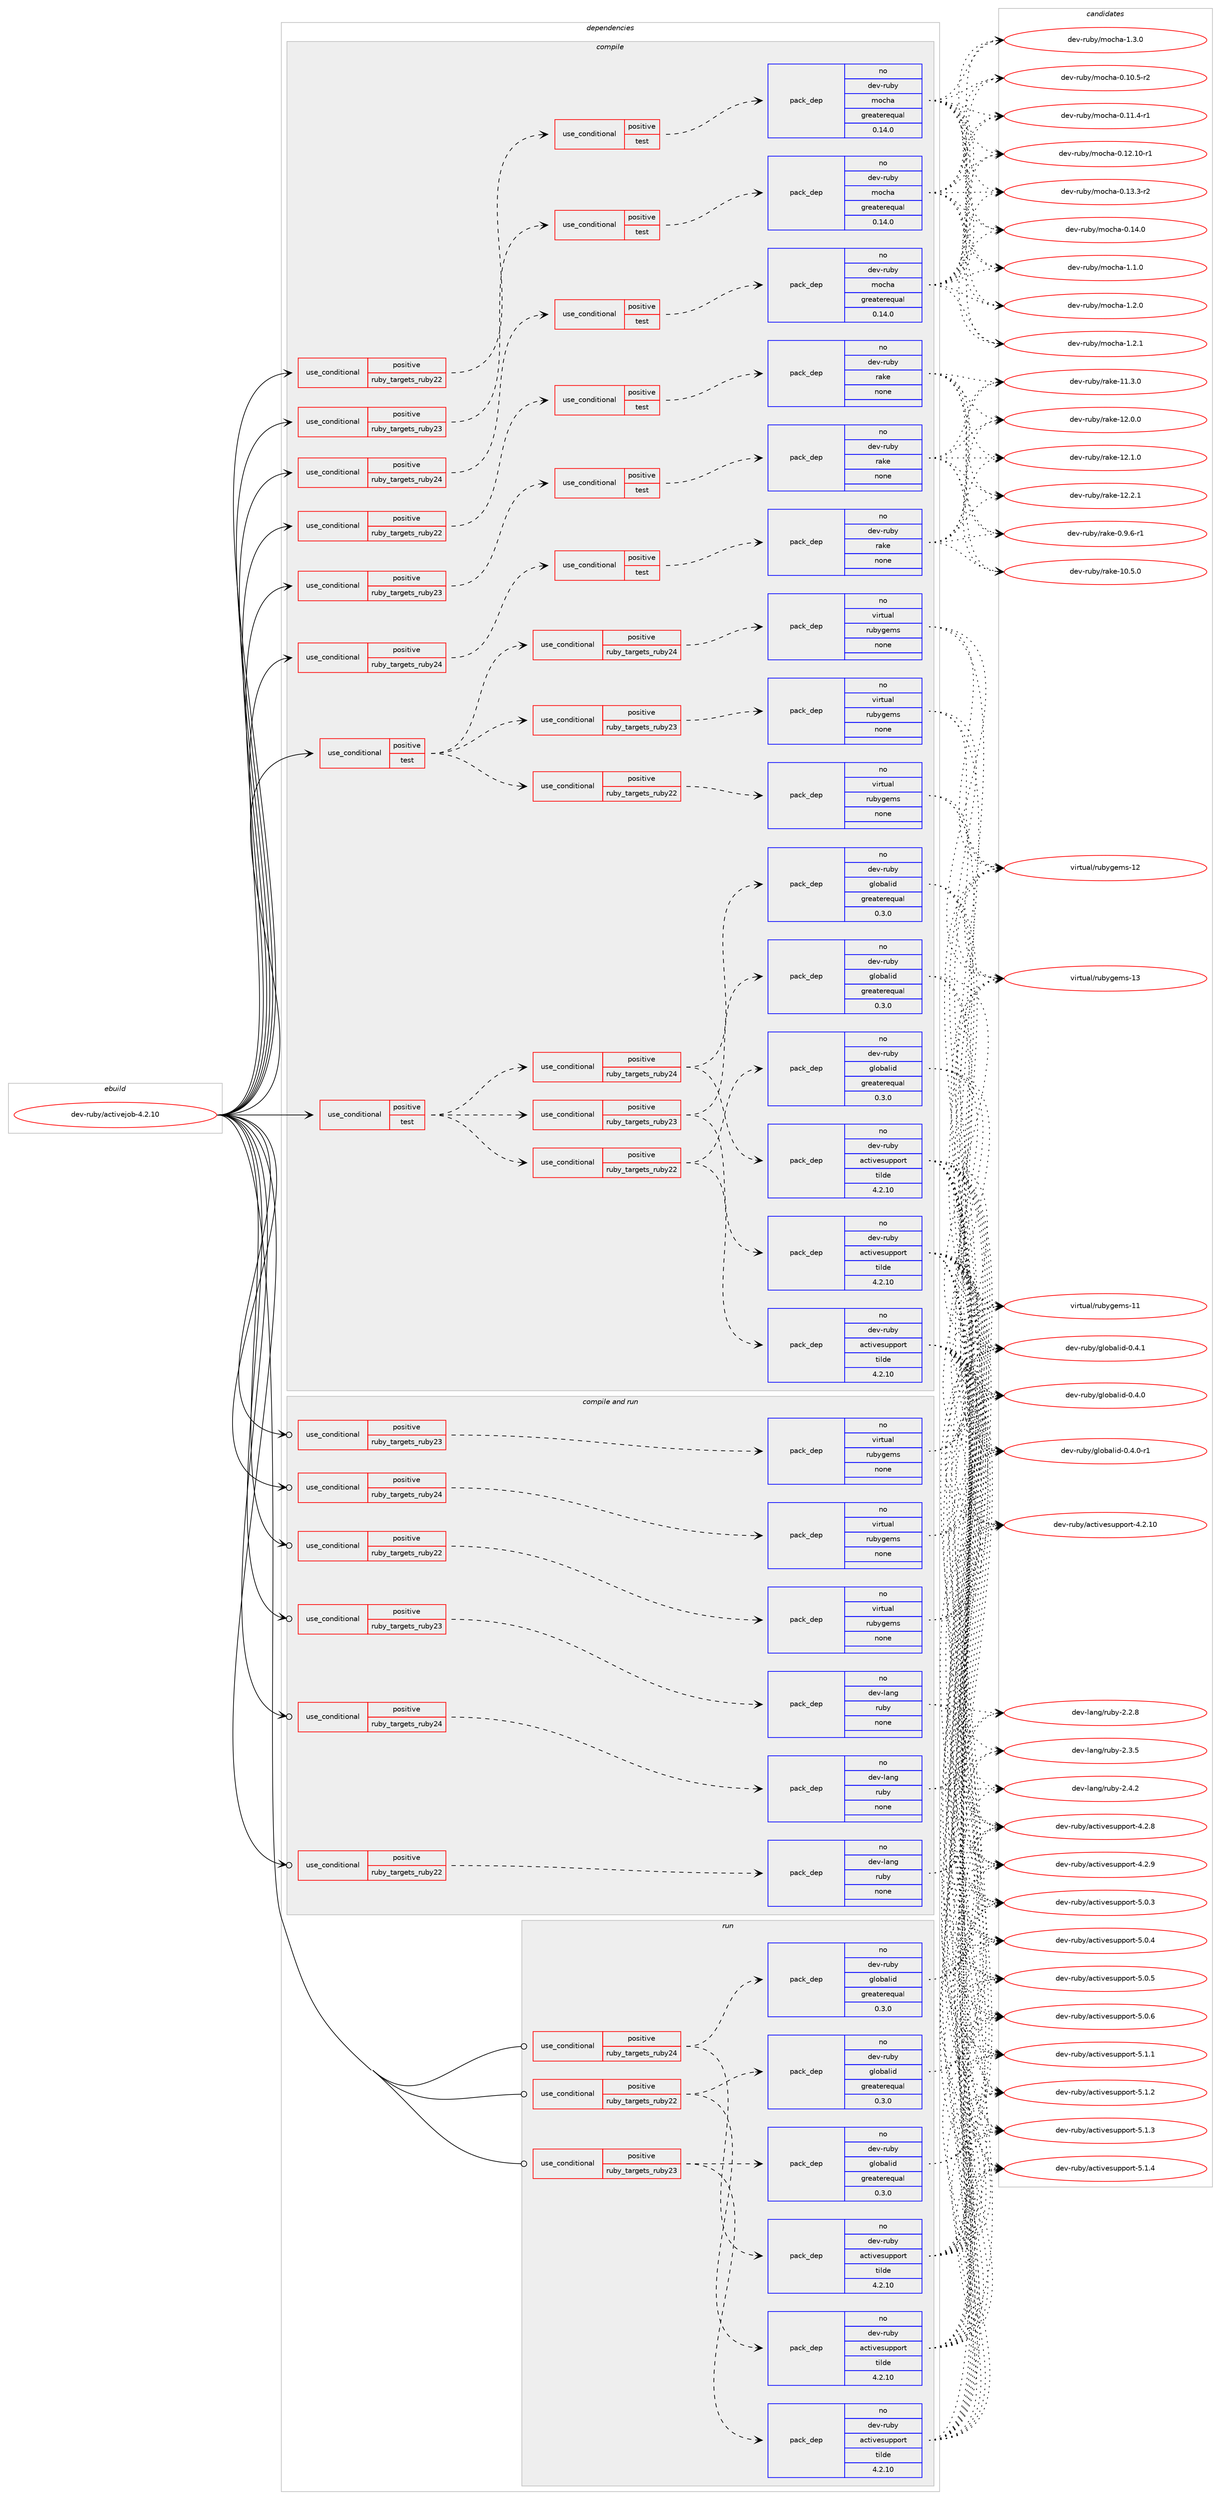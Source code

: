 digraph prolog {

# *************
# Graph options
# *************

newrank=true;
concentrate=true;
compound=true;
graph [rankdir=LR,fontname=Helvetica,fontsize=10,ranksep=1.5];#, ranksep=2.5, nodesep=0.2];
edge  [arrowhead=vee];
node  [fontname=Helvetica,fontsize=10];

# **********
# The ebuild
# **********

subgraph cluster_leftcol {
color=gray;
rank=same;
label=<<i>ebuild</i>>;
id [label="dev-ruby/activejob-4.2.10", color=red, width=4, href="../dev-ruby/activejob-4.2.10.svg"];
}

# ****************
# The dependencies
# ****************

subgraph cluster_midcol {
color=gray;
label=<<i>dependencies</i>>;
subgraph cluster_compile {
fillcolor="#eeeeee";
style=filled;
label=<<i>compile</i>>;
subgraph cond49398 {
dependency223157 [label=<<TABLE BORDER="0" CELLBORDER="1" CELLSPACING="0" CELLPADDING="4"><TR><TD ROWSPAN="3" CELLPADDING="10">use_conditional</TD></TR><TR><TD>positive</TD></TR><TR><TD>ruby_targets_ruby22</TD></TR></TABLE>>, shape=none, color=red];
subgraph cond49399 {
dependency223158 [label=<<TABLE BORDER="0" CELLBORDER="1" CELLSPACING="0" CELLPADDING="4"><TR><TD ROWSPAN="3" CELLPADDING="10">use_conditional</TD></TR><TR><TD>positive</TD></TR><TR><TD>test</TD></TR></TABLE>>, shape=none, color=red];
subgraph pack169769 {
dependency223159 [label=<<TABLE BORDER="0" CELLBORDER="1" CELLSPACING="0" CELLPADDING="4" WIDTH="220"><TR><TD ROWSPAN="6" CELLPADDING="30">pack_dep</TD></TR><TR><TD WIDTH="110">no</TD></TR><TR><TD>dev-ruby</TD></TR><TR><TD>mocha</TD></TR><TR><TD>greaterequal</TD></TR><TR><TD>0.14.0</TD></TR></TABLE>>, shape=none, color=blue];
}
dependency223158:e -> dependency223159:w [weight=20,style="dashed",arrowhead="vee"];
}
dependency223157:e -> dependency223158:w [weight=20,style="dashed",arrowhead="vee"];
}
id:e -> dependency223157:w [weight=20,style="solid",arrowhead="vee"];
subgraph cond49400 {
dependency223160 [label=<<TABLE BORDER="0" CELLBORDER="1" CELLSPACING="0" CELLPADDING="4"><TR><TD ROWSPAN="3" CELLPADDING="10">use_conditional</TD></TR><TR><TD>positive</TD></TR><TR><TD>ruby_targets_ruby22</TD></TR></TABLE>>, shape=none, color=red];
subgraph cond49401 {
dependency223161 [label=<<TABLE BORDER="0" CELLBORDER="1" CELLSPACING="0" CELLPADDING="4"><TR><TD ROWSPAN="3" CELLPADDING="10">use_conditional</TD></TR><TR><TD>positive</TD></TR><TR><TD>test</TD></TR></TABLE>>, shape=none, color=red];
subgraph pack169770 {
dependency223162 [label=<<TABLE BORDER="0" CELLBORDER="1" CELLSPACING="0" CELLPADDING="4" WIDTH="220"><TR><TD ROWSPAN="6" CELLPADDING="30">pack_dep</TD></TR><TR><TD WIDTH="110">no</TD></TR><TR><TD>dev-ruby</TD></TR><TR><TD>rake</TD></TR><TR><TD>none</TD></TR><TR><TD></TD></TR></TABLE>>, shape=none, color=blue];
}
dependency223161:e -> dependency223162:w [weight=20,style="dashed",arrowhead="vee"];
}
dependency223160:e -> dependency223161:w [weight=20,style="dashed",arrowhead="vee"];
}
id:e -> dependency223160:w [weight=20,style="solid",arrowhead="vee"];
subgraph cond49402 {
dependency223163 [label=<<TABLE BORDER="0" CELLBORDER="1" CELLSPACING="0" CELLPADDING="4"><TR><TD ROWSPAN="3" CELLPADDING="10">use_conditional</TD></TR><TR><TD>positive</TD></TR><TR><TD>ruby_targets_ruby23</TD></TR></TABLE>>, shape=none, color=red];
subgraph cond49403 {
dependency223164 [label=<<TABLE BORDER="0" CELLBORDER="1" CELLSPACING="0" CELLPADDING="4"><TR><TD ROWSPAN="3" CELLPADDING="10">use_conditional</TD></TR><TR><TD>positive</TD></TR><TR><TD>test</TD></TR></TABLE>>, shape=none, color=red];
subgraph pack169771 {
dependency223165 [label=<<TABLE BORDER="0" CELLBORDER="1" CELLSPACING="0" CELLPADDING="4" WIDTH="220"><TR><TD ROWSPAN="6" CELLPADDING="30">pack_dep</TD></TR><TR><TD WIDTH="110">no</TD></TR><TR><TD>dev-ruby</TD></TR><TR><TD>mocha</TD></TR><TR><TD>greaterequal</TD></TR><TR><TD>0.14.0</TD></TR></TABLE>>, shape=none, color=blue];
}
dependency223164:e -> dependency223165:w [weight=20,style="dashed",arrowhead="vee"];
}
dependency223163:e -> dependency223164:w [weight=20,style="dashed",arrowhead="vee"];
}
id:e -> dependency223163:w [weight=20,style="solid",arrowhead="vee"];
subgraph cond49404 {
dependency223166 [label=<<TABLE BORDER="0" CELLBORDER="1" CELLSPACING="0" CELLPADDING="4"><TR><TD ROWSPAN="3" CELLPADDING="10">use_conditional</TD></TR><TR><TD>positive</TD></TR><TR><TD>ruby_targets_ruby23</TD></TR></TABLE>>, shape=none, color=red];
subgraph cond49405 {
dependency223167 [label=<<TABLE BORDER="0" CELLBORDER="1" CELLSPACING="0" CELLPADDING="4"><TR><TD ROWSPAN="3" CELLPADDING="10">use_conditional</TD></TR><TR><TD>positive</TD></TR><TR><TD>test</TD></TR></TABLE>>, shape=none, color=red];
subgraph pack169772 {
dependency223168 [label=<<TABLE BORDER="0" CELLBORDER="1" CELLSPACING="0" CELLPADDING="4" WIDTH="220"><TR><TD ROWSPAN="6" CELLPADDING="30">pack_dep</TD></TR><TR><TD WIDTH="110">no</TD></TR><TR><TD>dev-ruby</TD></TR><TR><TD>rake</TD></TR><TR><TD>none</TD></TR><TR><TD></TD></TR></TABLE>>, shape=none, color=blue];
}
dependency223167:e -> dependency223168:w [weight=20,style="dashed",arrowhead="vee"];
}
dependency223166:e -> dependency223167:w [weight=20,style="dashed",arrowhead="vee"];
}
id:e -> dependency223166:w [weight=20,style="solid",arrowhead="vee"];
subgraph cond49406 {
dependency223169 [label=<<TABLE BORDER="0" CELLBORDER="1" CELLSPACING="0" CELLPADDING="4"><TR><TD ROWSPAN="3" CELLPADDING="10">use_conditional</TD></TR><TR><TD>positive</TD></TR><TR><TD>ruby_targets_ruby24</TD></TR></TABLE>>, shape=none, color=red];
subgraph cond49407 {
dependency223170 [label=<<TABLE BORDER="0" CELLBORDER="1" CELLSPACING="0" CELLPADDING="4"><TR><TD ROWSPAN="3" CELLPADDING="10">use_conditional</TD></TR><TR><TD>positive</TD></TR><TR><TD>test</TD></TR></TABLE>>, shape=none, color=red];
subgraph pack169773 {
dependency223171 [label=<<TABLE BORDER="0" CELLBORDER="1" CELLSPACING="0" CELLPADDING="4" WIDTH="220"><TR><TD ROWSPAN="6" CELLPADDING="30">pack_dep</TD></TR><TR><TD WIDTH="110">no</TD></TR><TR><TD>dev-ruby</TD></TR><TR><TD>mocha</TD></TR><TR><TD>greaterequal</TD></TR><TR><TD>0.14.0</TD></TR></TABLE>>, shape=none, color=blue];
}
dependency223170:e -> dependency223171:w [weight=20,style="dashed",arrowhead="vee"];
}
dependency223169:e -> dependency223170:w [weight=20,style="dashed",arrowhead="vee"];
}
id:e -> dependency223169:w [weight=20,style="solid",arrowhead="vee"];
subgraph cond49408 {
dependency223172 [label=<<TABLE BORDER="0" CELLBORDER="1" CELLSPACING="0" CELLPADDING="4"><TR><TD ROWSPAN="3" CELLPADDING="10">use_conditional</TD></TR><TR><TD>positive</TD></TR><TR><TD>ruby_targets_ruby24</TD></TR></TABLE>>, shape=none, color=red];
subgraph cond49409 {
dependency223173 [label=<<TABLE BORDER="0" CELLBORDER="1" CELLSPACING="0" CELLPADDING="4"><TR><TD ROWSPAN="3" CELLPADDING="10">use_conditional</TD></TR><TR><TD>positive</TD></TR><TR><TD>test</TD></TR></TABLE>>, shape=none, color=red];
subgraph pack169774 {
dependency223174 [label=<<TABLE BORDER="0" CELLBORDER="1" CELLSPACING="0" CELLPADDING="4" WIDTH="220"><TR><TD ROWSPAN="6" CELLPADDING="30">pack_dep</TD></TR><TR><TD WIDTH="110">no</TD></TR><TR><TD>dev-ruby</TD></TR><TR><TD>rake</TD></TR><TR><TD>none</TD></TR><TR><TD></TD></TR></TABLE>>, shape=none, color=blue];
}
dependency223173:e -> dependency223174:w [weight=20,style="dashed",arrowhead="vee"];
}
dependency223172:e -> dependency223173:w [weight=20,style="dashed",arrowhead="vee"];
}
id:e -> dependency223172:w [weight=20,style="solid",arrowhead="vee"];
subgraph cond49410 {
dependency223175 [label=<<TABLE BORDER="0" CELLBORDER="1" CELLSPACING="0" CELLPADDING="4"><TR><TD ROWSPAN="3" CELLPADDING="10">use_conditional</TD></TR><TR><TD>positive</TD></TR><TR><TD>test</TD></TR></TABLE>>, shape=none, color=red];
subgraph cond49411 {
dependency223176 [label=<<TABLE BORDER="0" CELLBORDER="1" CELLSPACING="0" CELLPADDING="4"><TR><TD ROWSPAN="3" CELLPADDING="10">use_conditional</TD></TR><TR><TD>positive</TD></TR><TR><TD>ruby_targets_ruby22</TD></TR></TABLE>>, shape=none, color=red];
subgraph pack169775 {
dependency223177 [label=<<TABLE BORDER="0" CELLBORDER="1" CELLSPACING="0" CELLPADDING="4" WIDTH="220"><TR><TD ROWSPAN="6" CELLPADDING="30">pack_dep</TD></TR><TR><TD WIDTH="110">no</TD></TR><TR><TD>dev-ruby</TD></TR><TR><TD>activesupport</TD></TR><TR><TD>tilde</TD></TR><TR><TD>4.2.10</TD></TR></TABLE>>, shape=none, color=blue];
}
dependency223176:e -> dependency223177:w [weight=20,style="dashed",arrowhead="vee"];
subgraph pack169776 {
dependency223178 [label=<<TABLE BORDER="0" CELLBORDER="1" CELLSPACING="0" CELLPADDING="4" WIDTH="220"><TR><TD ROWSPAN="6" CELLPADDING="30">pack_dep</TD></TR><TR><TD WIDTH="110">no</TD></TR><TR><TD>dev-ruby</TD></TR><TR><TD>globalid</TD></TR><TR><TD>greaterequal</TD></TR><TR><TD>0.3.0</TD></TR></TABLE>>, shape=none, color=blue];
}
dependency223176:e -> dependency223178:w [weight=20,style="dashed",arrowhead="vee"];
}
dependency223175:e -> dependency223176:w [weight=20,style="dashed",arrowhead="vee"];
subgraph cond49412 {
dependency223179 [label=<<TABLE BORDER="0" CELLBORDER="1" CELLSPACING="0" CELLPADDING="4"><TR><TD ROWSPAN="3" CELLPADDING="10">use_conditional</TD></TR><TR><TD>positive</TD></TR><TR><TD>ruby_targets_ruby23</TD></TR></TABLE>>, shape=none, color=red];
subgraph pack169777 {
dependency223180 [label=<<TABLE BORDER="0" CELLBORDER="1" CELLSPACING="0" CELLPADDING="4" WIDTH="220"><TR><TD ROWSPAN="6" CELLPADDING="30">pack_dep</TD></TR><TR><TD WIDTH="110">no</TD></TR><TR><TD>dev-ruby</TD></TR><TR><TD>activesupport</TD></TR><TR><TD>tilde</TD></TR><TR><TD>4.2.10</TD></TR></TABLE>>, shape=none, color=blue];
}
dependency223179:e -> dependency223180:w [weight=20,style="dashed",arrowhead="vee"];
subgraph pack169778 {
dependency223181 [label=<<TABLE BORDER="0" CELLBORDER="1" CELLSPACING="0" CELLPADDING="4" WIDTH="220"><TR><TD ROWSPAN="6" CELLPADDING="30">pack_dep</TD></TR><TR><TD WIDTH="110">no</TD></TR><TR><TD>dev-ruby</TD></TR><TR><TD>globalid</TD></TR><TR><TD>greaterequal</TD></TR><TR><TD>0.3.0</TD></TR></TABLE>>, shape=none, color=blue];
}
dependency223179:e -> dependency223181:w [weight=20,style="dashed",arrowhead="vee"];
}
dependency223175:e -> dependency223179:w [weight=20,style="dashed",arrowhead="vee"];
subgraph cond49413 {
dependency223182 [label=<<TABLE BORDER="0" CELLBORDER="1" CELLSPACING="0" CELLPADDING="4"><TR><TD ROWSPAN="3" CELLPADDING="10">use_conditional</TD></TR><TR><TD>positive</TD></TR><TR><TD>ruby_targets_ruby24</TD></TR></TABLE>>, shape=none, color=red];
subgraph pack169779 {
dependency223183 [label=<<TABLE BORDER="0" CELLBORDER="1" CELLSPACING="0" CELLPADDING="4" WIDTH="220"><TR><TD ROWSPAN="6" CELLPADDING="30">pack_dep</TD></TR><TR><TD WIDTH="110">no</TD></TR><TR><TD>dev-ruby</TD></TR><TR><TD>activesupport</TD></TR><TR><TD>tilde</TD></TR><TR><TD>4.2.10</TD></TR></TABLE>>, shape=none, color=blue];
}
dependency223182:e -> dependency223183:w [weight=20,style="dashed",arrowhead="vee"];
subgraph pack169780 {
dependency223184 [label=<<TABLE BORDER="0" CELLBORDER="1" CELLSPACING="0" CELLPADDING="4" WIDTH="220"><TR><TD ROWSPAN="6" CELLPADDING="30">pack_dep</TD></TR><TR><TD WIDTH="110">no</TD></TR><TR><TD>dev-ruby</TD></TR><TR><TD>globalid</TD></TR><TR><TD>greaterequal</TD></TR><TR><TD>0.3.0</TD></TR></TABLE>>, shape=none, color=blue];
}
dependency223182:e -> dependency223184:w [weight=20,style="dashed",arrowhead="vee"];
}
dependency223175:e -> dependency223182:w [weight=20,style="dashed",arrowhead="vee"];
}
id:e -> dependency223175:w [weight=20,style="solid",arrowhead="vee"];
subgraph cond49414 {
dependency223185 [label=<<TABLE BORDER="0" CELLBORDER="1" CELLSPACING="0" CELLPADDING="4"><TR><TD ROWSPAN="3" CELLPADDING="10">use_conditional</TD></TR><TR><TD>positive</TD></TR><TR><TD>test</TD></TR></TABLE>>, shape=none, color=red];
subgraph cond49415 {
dependency223186 [label=<<TABLE BORDER="0" CELLBORDER="1" CELLSPACING="0" CELLPADDING="4"><TR><TD ROWSPAN="3" CELLPADDING="10">use_conditional</TD></TR><TR><TD>positive</TD></TR><TR><TD>ruby_targets_ruby22</TD></TR></TABLE>>, shape=none, color=red];
subgraph pack169781 {
dependency223187 [label=<<TABLE BORDER="0" CELLBORDER="1" CELLSPACING="0" CELLPADDING="4" WIDTH="220"><TR><TD ROWSPAN="6" CELLPADDING="30">pack_dep</TD></TR><TR><TD WIDTH="110">no</TD></TR><TR><TD>virtual</TD></TR><TR><TD>rubygems</TD></TR><TR><TD>none</TD></TR><TR><TD></TD></TR></TABLE>>, shape=none, color=blue];
}
dependency223186:e -> dependency223187:w [weight=20,style="dashed",arrowhead="vee"];
}
dependency223185:e -> dependency223186:w [weight=20,style="dashed",arrowhead="vee"];
subgraph cond49416 {
dependency223188 [label=<<TABLE BORDER="0" CELLBORDER="1" CELLSPACING="0" CELLPADDING="4"><TR><TD ROWSPAN="3" CELLPADDING="10">use_conditional</TD></TR><TR><TD>positive</TD></TR><TR><TD>ruby_targets_ruby23</TD></TR></TABLE>>, shape=none, color=red];
subgraph pack169782 {
dependency223189 [label=<<TABLE BORDER="0" CELLBORDER="1" CELLSPACING="0" CELLPADDING="4" WIDTH="220"><TR><TD ROWSPAN="6" CELLPADDING="30">pack_dep</TD></TR><TR><TD WIDTH="110">no</TD></TR><TR><TD>virtual</TD></TR><TR><TD>rubygems</TD></TR><TR><TD>none</TD></TR><TR><TD></TD></TR></TABLE>>, shape=none, color=blue];
}
dependency223188:e -> dependency223189:w [weight=20,style="dashed",arrowhead="vee"];
}
dependency223185:e -> dependency223188:w [weight=20,style="dashed",arrowhead="vee"];
subgraph cond49417 {
dependency223190 [label=<<TABLE BORDER="0" CELLBORDER="1" CELLSPACING="0" CELLPADDING="4"><TR><TD ROWSPAN="3" CELLPADDING="10">use_conditional</TD></TR><TR><TD>positive</TD></TR><TR><TD>ruby_targets_ruby24</TD></TR></TABLE>>, shape=none, color=red];
subgraph pack169783 {
dependency223191 [label=<<TABLE BORDER="0" CELLBORDER="1" CELLSPACING="0" CELLPADDING="4" WIDTH="220"><TR><TD ROWSPAN="6" CELLPADDING="30">pack_dep</TD></TR><TR><TD WIDTH="110">no</TD></TR><TR><TD>virtual</TD></TR><TR><TD>rubygems</TD></TR><TR><TD>none</TD></TR><TR><TD></TD></TR></TABLE>>, shape=none, color=blue];
}
dependency223190:e -> dependency223191:w [weight=20,style="dashed",arrowhead="vee"];
}
dependency223185:e -> dependency223190:w [weight=20,style="dashed",arrowhead="vee"];
}
id:e -> dependency223185:w [weight=20,style="solid",arrowhead="vee"];
}
subgraph cluster_compileandrun {
fillcolor="#eeeeee";
style=filled;
label=<<i>compile and run</i>>;
subgraph cond49418 {
dependency223192 [label=<<TABLE BORDER="0" CELLBORDER="1" CELLSPACING="0" CELLPADDING="4"><TR><TD ROWSPAN="3" CELLPADDING="10">use_conditional</TD></TR><TR><TD>positive</TD></TR><TR><TD>ruby_targets_ruby22</TD></TR></TABLE>>, shape=none, color=red];
subgraph pack169784 {
dependency223193 [label=<<TABLE BORDER="0" CELLBORDER="1" CELLSPACING="0" CELLPADDING="4" WIDTH="220"><TR><TD ROWSPAN="6" CELLPADDING="30">pack_dep</TD></TR><TR><TD WIDTH="110">no</TD></TR><TR><TD>dev-lang</TD></TR><TR><TD>ruby</TD></TR><TR><TD>none</TD></TR><TR><TD></TD></TR></TABLE>>, shape=none, color=blue];
}
dependency223192:e -> dependency223193:w [weight=20,style="dashed",arrowhead="vee"];
}
id:e -> dependency223192:w [weight=20,style="solid",arrowhead="odotvee"];
subgraph cond49419 {
dependency223194 [label=<<TABLE BORDER="0" CELLBORDER="1" CELLSPACING="0" CELLPADDING="4"><TR><TD ROWSPAN="3" CELLPADDING="10">use_conditional</TD></TR><TR><TD>positive</TD></TR><TR><TD>ruby_targets_ruby22</TD></TR></TABLE>>, shape=none, color=red];
subgraph pack169785 {
dependency223195 [label=<<TABLE BORDER="0" CELLBORDER="1" CELLSPACING="0" CELLPADDING="4" WIDTH="220"><TR><TD ROWSPAN="6" CELLPADDING="30">pack_dep</TD></TR><TR><TD WIDTH="110">no</TD></TR><TR><TD>virtual</TD></TR><TR><TD>rubygems</TD></TR><TR><TD>none</TD></TR><TR><TD></TD></TR></TABLE>>, shape=none, color=blue];
}
dependency223194:e -> dependency223195:w [weight=20,style="dashed",arrowhead="vee"];
}
id:e -> dependency223194:w [weight=20,style="solid",arrowhead="odotvee"];
subgraph cond49420 {
dependency223196 [label=<<TABLE BORDER="0" CELLBORDER="1" CELLSPACING="0" CELLPADDING="4"><TR><TD ROWSPAN="3" CELLPADDING="10">use_conditional</TD></TR><TR><TD>positive</TD></TR><TR><TD>ruby_targets_ruby23</TD></TR></TABLE>>, shape=none, color=red];
subgraph pack169786 {
dependency223197 [label=<<TABLE BORDER="0" CELLBORDER="1" CELLSPACING="0" CELLPADDING="4" WIDTH="220"><TR><TD ROWSPAN="6" CELLPADDING="30">pack_dep</TD></TR><TR><TD WIDTH="110">no</TD></TR><TR><TD>dev-lang</TD></TR><TR><TD>ruby</TD></TR><TR><TD>none</TD></TR><TR><TD></TD></TR></TABLE>>, shape=none, color=blue];
}
dependency223196:e -> dependency223197:w [weight=20,style="dashed",arrowhead="vee"];
}
id:e -> dependency223196:w [weight=20,style="solid",arrowhead="odotvee"];
subgraph cond49421 {
dependency223198 [label=<<TABLE BORDER="0" CELLBORDER="1" CELLSPACING="0" CELLPADDING="4"><TR><TD ROWSPAN="3" CELLPADDING="10">use_conditional</TD></TR><TR><TD>positive</TD></TR><TR><TD>ruby_targets_ruby23</TD></TR></TABLE>>, shape=none, color=red];
subgraph pack169787 {
dependency223199 [label=<<TABLE BORDER="0" CELLBORDER="1" CELLSPACING="0" CELLPADDING="4" WIDTH="220"><TR><TD ROWSPAN="6" CELLPADDING="30">pack_dep</TD></TR><TR><TD WIDTH="110">no</TD></TR><TR><TD>virtual</TD></TR><TR><TD>rubygems</TD></TR><TR><TD>none</TD></TR><TR><TD></TD></TR></TABLE>>, shape=none, color=blue];
}
dependency223198:e -> dependency223199:w [weight=20,style="dashed",arrowhead="vee"];
}
id:e -> dependency223198:w [weight=20,style="solid",arrowhead="odotvee"];
subgraph cond49422 {
dependency223200 [label=<<TABLE BORDER="0" CELLBORDER="1" CELLSPACING="0" CELLPADDING="4"><TR><TD ROWSPAN="3" CELLPADDING="10">use_conditional</TD></TR><TR><TD>positive</TD></TR><TR><TD>ruby_targets_ruby24</TD></TR></TABLE>>, shape=none, color=red];
subgraph pack169788 {
dependency223201 [label=<<TABLE BORDER="0" CELLBORDER="1" CELLSPACING="0" CELLPADDING="4" WIDTH="220"><TR><TD ROWSPAN="6" CELLPADDING="30">pack_dep</TD></TR><TR><TD WIDTH="110">no</TD></TR><TR><TD>dev-lang</TD></TR><TR><TD>ruby</TD></TR><TR><TD>none</TD></TR><TR><TD></TD></TR></TABLE>>, shape=none, color=blue];
}
dependency223200:e -> dependency223201:w [weight=20,style="dashed",arrowhead="vee"];
}
id:e -> dependency223200:w [weight=20,style="solid",arrowhead="odotvee"];
subgraph cond49423 {
dependency223202 [label=<<TABLE BORDER="0" CELLBORDER="1" CELLSPACING="0" CELLPADDING="4"><TR><TD ROWSPAN="3" CELLPADDING="10">use_conditional</TD></TR><TR><TD>positive</TD></TR><TR><TD>ruby_targets_ruby24</TD></TR></TABLE>>, shape=none, color=red];
subgraph pack169789 {
dependency223203 [label=<<TABLE BORDER="0" CELLBORDER="1" CELLSPACING="0" CELLPADDING="4" WIDTH="220"><TR><TD ROWSPAN="6" CELLPADDING="30">pack_dep</TD></TR><TR><TD WIDTH="110">no</TD></TR><TR><TD>virtual</TD></TR><TR><TD>rubygems</TD></TR><TR><TD>none</TD></TR><TR><TD></TD></TR></TABLE>>, shape=none, color=blue];
}
dependency223202:e -> dependency223203:w [weight=20,style="dashed",arrowhead="vee"];
}
id:e -> dependency223202:w [weight=20,style="solid",arrowhead="odotvee"];
}
subgraph cluster_run {
fillcolor="#eeeeee";
style=filled;
label=<<i>run</i>>;
subgraph cond49424 {
dependency223204 [label=<<TABLE BORDER="0" CELLBORDER="1" CELLSPACING="0" CELLPADDING="4"><TR><TD ROWSPAN="3" CELLPADDING="10">use_conditional</TD></TR><TR><TD>positive</TD></TR><TR><TD>ruby_targets_ruby22</TD></TR></TABLE>>, shape=none, color=red];
subgraph pack169790 {
dependency223205 [label=<<TABLE BORDER="0" CELLBORDER="1" CELLSPACING="0" CELLPADDING="4" WIDTH="220"><TR><TD ROWSPAN="6" CELLPADDING="30">pack_dep</TD></TR><TR><TD WIDTH="110">no</TD></TR><TR><TD>dev-ruby</TD></TR><TR><TD>activesupport</TD></TR><TR><TD>tilde</TD></TR><TR><TD>4.2.10</TD></TR></TABLE>>, shape=none, color=blue];
}
dependency223204:e -> dependency223205:w [weight=20,style="dashed",arrowhead="vee"];
subgraph pack169791 {
dependency223206 [label=<<TABLE BORDER="0" CELLBORDER="1" CELLSPACING="0" CELLPADDING="4" WIDTH="220"><TR><TD ROWSPAN="6" CELLPADDING="30">pack_dep</TD></TR><TR><TD WIDTH="110">no</TD></TR><TR><TD>dev-ruby</TD></TR><TR><TD>globalid</TD></TR><TR><TD>greaterequal</TD></TR><TR><TD>0.3.0</TD></TR></TABLE>>, shape=none, color=blue];
}
dependency223204:e -> dependency223206:w [weight=20,style="dashed",arrowhead="vee"];
}
id:e -> dependency223204:w [weight=20,style="solid",arrowhead="odot"];
subgraph cond49425 {
dependency223207 [label=<<TABLE BORDER="0" CELLBORDER="1" CELLSPACING="0" CELLPADDING="4"><TR><TD ROWSPAN="3" CELLPADDING="10">use_conditional</TD></TR><TR><TD>positive</TD></TR><TR><TD>ruby_targets_ruby23</TD></TR></TABLE>>, shape=none, color=red];
subgraph pack169792 {
dependency223208 [label=<<TABLE BORDER="0" CELLBORDER="1" CELLSPACING="0" CELLPADDING="4" WIDTH="220"><TR><TD ROWSPAN="6" CELLPADDING="30">pack_dep</TD></TR><TR><TD WIDTH="110">no</TD></TR><TR><TD>dev-ruby</TD></TR><TR><TD>activesupport</TD></TR><TR><TD>tilde</TD></TR><TR><TD>4.2.10</TD></TR></TABLE>>, shape=none, color=blue];
}
dependency223207:e -> dependency223208:w [weight=20,style="dashed",arrowhead="vee"];
subgraph pack169793 {
dependency223209 [label=<<TABLE BORDER="0" CELLBORDER="1" CELLSPACING="0" CELLPADDING="4" WIDTH="220"><TR><TD ROWSPAN="6" CELLPADDING="30">pack_dep</TD></TR><TR><TD WIDTH="110">no</TD></TR><TR><TD>dev-ruby</TD></TR><TR><TD>globalid</TD></TR><TR><TD>greaterequal</TD></TR><TR><TD>0.3.0</TD></TR></TABLE>>, shape=none, color=blue];
}
dependency223207:e -> dependency223209:w [weight=20,style="dashed",arrowhead="vee"];
}
id:e -> dependency223207:w [weight=20,style="solid",arrowhead="odot"];
subgraph cond49426 {
dependency223210 [label=<<TABLE BORDER="0" CELLBORDER="1" CELLSPACING="0" CELLPADDING="4"><TR><TD ROWSPAN="3" CELLPADDING="10">use_conditional</TD></TR><TR><TD>positive</TD></TR><TR><TD>ruby_targets_ruby24</TD></TR></TABLE>>, shape=none, color=red];
subgraph pack169794 {
dependency223211 [label=<<TABLE BORDER="0" CELLBORDER="1" CELLSPACING="0" CELLPADDING="4" WIDTH="220"><TR><TD ROWSPAN="6" CELLPADDING="30">pack_dep</TD></TR><TR><TD WIDTH="110">no</TD></TR><TR><TD>dev-ruby</TD></TR><TR><TD>activesupport</TD></TR><TR><TD>tilde</TD></TR><TR><TD>4.2.10</TD></TR></TABLE>>, shape=none, color=blue];
}
dependency223210:e -> dependency223211:w [weight=20,style="dashed",arrowhead="vee"];
subgraph pack169795 {
dependency223212 [label=<<TABLE BORDER="0" CELLBORDER="1" CELLSPACING="0" CELLPADDING="4" WIDTH="220"><TR><TD ROWSPAN="6" CELLPADDING="30">pack_dep</TD></TR><TR><TD WIDTH="110">no</TD></TR><TR><TD>dev-ruby</TD></TR><TR><TD>globalid</TD></TR><TR><TD>greaterequal</TD></TR><TR><TD>0.3.0</TD></TR></TABLE>>, shape=none, color=blue];
}
dependency223210:e -> dependency223212:w [weight=20,style="dashed",arrowhead="vee"];
}
id:e -> dependency223210:w [weight=20,style="solid",arrowhead="odot"];
}
}

# **************
# The candidates
# **************

subgraph cluster_choices {
rank=same;
color=gray;
label=<<i>candidates</i>>;

subgraph choice169769 {
color=black;
nodesep=1;
choice1001011184511411798121471091119910497454846494846534511450 [label="dev-ruby/mocha-0.10.5-r2", color=red, width=4,href="../dev-ruby/mocha-0.10.5-r2.svg"];
choice1001011184511411798121471091119910497454846494946524511449 [label="dev-ruby/mocha-0.11.4-r1", color=red, width=4,href="../dev-ruby/mocha-0.11.4-r1.svg"];
choice100101118451141179812147109111991049745484649504649484511449 [label="dev-ruby/mocha-0.12.10-r1", color=red, width=4,href="../dev-ruby/mocha-0.12.10-r1.svg"];
choice1001011184511411798121471091119910497454846495146514511450 [label="dev-ruby/mocha-0.13.3-r2", color=red, width=4,href="../dev-ruby/mocha-0.13.3-r2.svg"];
choice100101118451141179812147109111991049745484649524648 [label="dev-ruby/mocha-0.14.0", color=red, width=4,href="../dev-ruby/mocha-0.14.0.svg"];
choice1001011184511411798121471091119910497454946494648 [label="dev-ruby/mocha-1.1.0", color=red, width=4,href="../dev-ruby/mocha-1.1.0.svg"];
choice1001011184511411798121471091119910497454946504648 [label="dev-ruby/mocha-1.2.0", color=red, width=4,href="../dev-ruby/mocha-1.2.0.svg"];
choice1001011184511411798121471091119910497454946504649 [label="dev-ruby/mocha-1.2.1", color=red, width=4,href="../dev-ruby/mocha-1.2.1.svg"];
choice1001011184511411798121471091119910497454946514648 [label="dev-ruby/mocha-1.3.0", color=red, width=4,href="../dev-ruby/mocha-1.3.0.svg"];
dependency223159:e -> choice1001011184511411798121471091119910497454846494846534511450:w [style=dotted,weight="100"];
dependency223159:e -> choice1001011184511411798121471091119910497454846494946524511449:w [style=dotted,weight="100"];
dependency223159:e -> choice100101118451141179812147109111991049745484649504649484511449:w [style=dotted,weight="100"];
dependency223159:e -> choice1001011184511411798121471091119910497454846495146514511450:w [style=dotted,weight="100"];
dependency223159:e -> choice100101118451141179812147109111991049745484649524648:w [style=dotted,weight="100"];
dependency223159:e -> choice1001011184511411798121471091119910497454946494648:w [style=dotted,weight="100"];
dependency223159:e -> choice1001011184511411798121471091119910497454946504648:w [style=dotted,weight="100"];
dependency223159:e -> choice1001011184511411798121471091119910497454946504649:w [style=dotted,weight="100"];
dependency223159:e -> choice1001011184511411798121471091119910497454946514648:w [style=dotted,weight="100"];
}
subgraph choice169770 {
color=black;
nodesep=1;
choice100101118451141179812147114971071014548465746544511449 [label="dev-ruby/rake-0.9.6-r1", color=red, width=4,href="../dev-ruby/rake-0.9.6-r1.svg"];
choice1001011184511411798121471149710710145494846534648 [label="dev-ruby/rake-10.5.0", color=red, width=4,href="../dev-ruby/rake-10.5.0.svg"];
choice1001011184511411798121471149710710145494946514648 [label="dev-ruby/rake-11.3.0", color=red, width=4,href="../dev-ruby/rake-11.3.0.svg"];
choice1001011184511411798121471149710710145495046484648 [label="dev-ruby/rake-12.0.0", color=red, width=4,href="../dev-ruby/rake-12.0.0.svg"];
choice1001011184511411798121471149710710145495046494648 [label="dev-ruby/rake-12.1.0", color=red, width=4,href="../dev-ruby/rake-12.1.0.svg"];
choice1001011184511411798121471149710710145495046504649 [label="dev-ruby/rake-12.2.1", color=red, width=4,href="../dev-ruby/rake-12.2.1.svg"];
dependency223162:e -> choice100101118451141179812147114971071014548465746544511449:w [style=dotted,weight="100"];
dependency223162:e -> choice1001011184511411798121471149710710145494846534648:w [style=dotted,weight="100"];
dependency223162:e -> choice1001011184511411798121471149710710145494946514648:w [style=dotted,weight="100"];
dependency223162:e -> choice1001011184511411798121471149710710145495046484648:w [style=dotted,weight="100"];
dependency223162:e -> choice1001011184511411798121471149710710145495046494648:w [style=dotted,weight="100"];
dependency223162:e -> choice1001011184511411798121471149710710145495046504649:w [style=dotted,weight="100"];
}
subgraph choice169771 {
color=black;
nodesep=1;
choice1001011184511411798121471091119910497454846494846534511450 [label="dev-ruby/mocha-0.10.5-r2", color=red, width=4,href="../dev-ruby/mocha-0.10.5-r2.svg"];
choice1001011184511411798121471091119910497454846494946524511449 [label="dev-ruby/mocha-0.11.4-r1", color=red, width=4,href="../dev-ruby/mocha-0.11.4-r1.svg"];
choice100101118451141179812147109111991049745484649504649484511449 [label="dev-ruby/mocha-0.12.10-r1", color=red, width=4,href="../dev-ruby/mocha-0.12.10-r1.svg"];
choice1001011184511411798121471091119910497454846495146514511450 [label="dev-ruby/mocha-0.13.3-r2", color=red, width=4,href="../dev-ruby/mocha-0.13.3-r2.svg"];
choice100101118451141179812147109111991049745484649524648 [label="dev-ruby/mocha-0.14.0", color=red, width=4,href="../dev-ruby/mocha-0.14.0.svg"];
choice1001011184511411798121471091119910497454946494648 [label="dev-ruby/mocha-1.1.0", color=red, width=4,href="../dev-ruby/mocha-1.1.0.svg"];
choice1001011184511411798121471091119910497454946504648 [label="dev-ruby/mocha-1.2.0", color=red, width=4,href="../dev-ruby/mocha-1.2.0.svg"];
choice1001011184511411798121471091119910497454946504649 [label="dev-ruby/mocha-1.2.1", color=red, width=4,href="../dev-ruby/mocha-1.2.1.svg"];
choice1001011184511411798121471091119910497454946514648 [label="dev-ruby/mocha-1.3.0", color=red, width=4,href="../dev-ruby/mocha-1.3.0.svg"];
dependency223165:e -> choice1001011184511411798121471091119910497454846494846534511450:w [style=dotted,weight="100"];
dependency223165:e -> choice1001011184511411798121471091119910497454846494946524511449:w [style=dotted,weight="100"];
dependency223165:e -> choice100101118451141179812147109111991049745484649504649484511449:w [style=dotted,weight="100"];
dependency223165:e -> choice1001011184511411798121471091119910497454846495146514511450:w [style=dotted,weight="100"];
dependency223165:e -> choice100101118451141179812147109111991049745484649524648:w [style=dotted,weight="100"];
dependency223165:e -> choice1001011184511411798121471091119910497454946494648:w [style=dotted,weight="100"];
dependency223165:e -> choice1001011184511411798121471091119910497454946504648:w [style=dotted,weight="100"];
dependency223165:e -> choice1001011184511411798121471091119910497454946504649:w [style=dotted,weight="100"];
dependency223165:e -> choice1001011184511411798121471091119910497454946514648:w [style=dotted,weight="100"];
}
subgraph choice169772 {
color=black;
nodesep=1;
choice100101118451141179812147114971071014548465746544511449 [label="dev-ruby/rake-0.9.6-r1", color=red, width=4,href="../dev-ruby/rake-0.9.6-r1.svg"];
choice1001011184511411798121471149710710145494846534648 [label="dev-ruby/rake-10.5.0", color=red, width=4,href="../dev-ruby/rake-10.5.0.svg"];
choice1001011184511411798121471149710710145494946514648 [label="dev-ruby/rake-11.3.0", color=red, width=4,href="../dev-ruby/rake-11.3.0.svg"];
choice1001011184511411798121471149710710145495046484648 [label="dev-ruby/rake-12.0.0", color=red, width=4,href="../dev-ruby/rake-12.0.0.svg"];
choice1001011184511411798121471149710710145495046494648 [label="dev-ruby/rake-12.1.0", color=red, width=4,href="../dev-ruby/rake-12.1.0.svg"];
choice1001011184511411798121471149710710145495046504649 [label="dev-ruby/rake-12.2.1", color=red, width=4,href="../dev-ruby/rake-12.2.1.svg"];
dependency223168:e -> choice100101118451141179812147114971071014548465746544511449:w [style=dotted,weight="100"];
dependency223168:e -> choice1001011184511411798121471149710710145494846534648:w [style=dotted,weight="100"];
dependency223168:e -> choice1001011184511411798121471149710710145494946514648:w [style=dotted,weight="100"];
dependency223168:e -> choice1001011184511411798121471149710710145495046484648:w [style=dotted,weight="100"];
dependency223168:e -> choice1001011184511411798121471149710710145495046494648:w [style=dotted,weight="100"];
dependency223168:e -> choice1001011184511411798121471149710710145495046504649:w [style=dotted,weight="100"];
}
subgraph choice169773 {
color=black;
nodesep=1;
choice1001011184511411798121471091119910497454846494846534511450 [label="dev-ruby/mocha-0.10.5-r2", color=red, width=4,href="../dev-ruby/mocha-0.10.5-r2.svg"];
choice1001011184511411798121471091119910497454846494946524511449 [label="dev-ruby/mocha-0.11.4-r1", color=red, width=4,href="../dev-ruby/mocha-0.11.4-r1.svg"];
choice100101118451141179812147109111991049745484649504649484511449 [label="dev-ruby/mocha-0.12.10-r1", color=red, width=4,href="../dev-ruby/mocha-0.12.10-r1.svg"];
choice1001011184511411798121471091119910497454846495146514511450 [label="dev-ruby/mocha-0.13.3-r2", color=red, width=4,href="../dev-ruby/mocha-0.13.3-r2.svg"];
choice100101118451141179812147109111991049745484649524648 [label="dev-ruby/mocha-0.14.0", color=red, width=4,href="../dev-ruby/mocha-0.14.0.svg"];
choice1001011184511411798121471091119910497454946494648 [label="dev-ruby/mocha-1.1.0", color=red, width=4,href="../dev-ruby/mocha-1.1.0.svg"];
choice1001011184511411798121471091119910497454946504648 [label="dev-ruby/mocha-1.2.0", color=red, width=4,href="../dev-ruby/mocha-1.2.0.svg"];
choice1001011184511411798121471091119910497454946504649 [label="dev-ruby/mocha-1.2.1", color=red, width=4,href="../dev-ruby/mocha-1.2.1.svg"];
choice1001011184511411798121471091119910497454946514648 [label="dev-ruby/mocha-1.3.0", color=red, width=4,href="../dev-ruby/mocha-1.3.0.svg"];
dependency223171:e -> choice1001011184511411798121471091119910497454846494846534511450:w [style=dotted,weight="100"];
dependency223171:e -> choice1001011184511411798121471091119910497454846494946524511449:w [style=dotted,weight="100"];
dependency223171:e -> choice100101118451141179812147109111991049745484649504649484511449:w [style=dotted,weight="100"];
dependency223171:e -> choice1001011184511411798121471091119910497454846495146514511450:w [style=dotted,weight="100"];
dependency223171:e -> choice100101118451141179812147109111991049745484649524648:w [style=dotted,weight="100"];
dependency223171:e -> choice1001011184511411798121471091119910497454946494648:w [style=dotted,weight="100"];
dependency223171:e -> choice1001011184511411798121471091119910497454946504648:w [style=dotted,weight="100"];
dependency223171:e -> choice1001011184511411798121471091119910497454946504649:w [style=dotted,weight="100"];
dependency223171:e -> choice1001011184511411798121471091119910497454946514648:w [style=dotted,weight="100"];
}
subgraph choice169774 {
color=black;
nodesep=1;
choice100101118451141179812147114971071014548465746544511449 [label="dev-ruby/rake-0.9.6-r1", color=red, width=4,href="../dev-ruby/rake-0.9.6-r1.svg"];
choice1001011184511411798121471149710710145494846534648 [label="dev-ruby/rake-10.5.0", color=red, width=4,href="../dev-ruby/rake-10.5.0.svg"];
choice1001011184511411798121471149710710145494946514648 [label="dev-ruby/rake-11.3.0", color=red, width=4,href="../dev-ruby/rake-11.3.0.svg"];
choice1001011184511411798121471149710710145495046484648 [label="dev-ruby/rake-12.0.0", color=red, width=4,href="../dev-ruby/rake-12.0.0.svg"];
choice1001011184511411798121471149710710145495046494648 [label="dev-ruby/rake-12.1.0", color=red, width=4,href="../dev-ruby/rake-12.1.0.svg"];
choice1001011184511411798121471149710710145495046504649 [label="dev-ruby/rake-12.2.1", color=red, width=4,href="../dev-ruby/rake-12.2.1.svg"];
dependency223174:e -> choice100101118451141179812147114971071014548465746544511449:w [style=dotted,weight="100"];
dependency223174:e -> choice1001011184511411798121471149710710145494846534648:w [style=dotted,weight="100"];
dependency223174:e -> choice1001011184511411798121471149710710145494946514648:w [style=dotted,weight="100"];
dependency223174:e -> choice1001011184511411798121471149710710145495046484648:w [style=dotted,weight="100"];
dependency223174:e -> choice1001011184511411798121471149710710145495046494648:w [style=dotted,weight="100"];
dependency223174:e -> choice1001011184511411798121471149710710145495046504649:w [style=dotted,weight="100"];
}
subgraph choice169775 {
color=black;
nodesep=1;
choice100101118451141179812147979911610511810111511711211211111411645524650464948 [label="dev-ruby/activesupport-4.2.10", color=red, width=4,href="../dev-ruby/activesupport-4.2.10.svg"];
choice1001011184511411798121479799116105118101115117112112111114116455246504656 [label="dev-ruby/activesupport-4.2.8", color=red, width=4,href="../dev-ruby/activesupport-4.2.8.svg"];
choice1001011184511411798121479799116105118101115117112112111114116455246504657 [label="dev-ruby/activesupport-4.2.9", color=red, width=4,href="../dev-ruby/activesupport-4.2.9.svg"];
choice1001011184511411798121479799116105118101115117112112111114116455346484651 [label="dev-ruby/activesupport-5.0.3", color=red, width=4,href="../dev-ruby/activesupport-5.0.3.svg"];
choice1001011184511411798121479799116105118101115117112112111114116455346484652 [label="dev-ruby/activesupport-5.0.4", color=red, width=4,href="../dev-ruby/activesupport-5.0.4.svg"];
choice1001011184511411798121479799116105118101115117112112111114116455346484653 [label="dev-ruby/activesupport-5.0.5", color=red, width=4,href="../dev-ruby/activesupport-5.0.5.svg"];
choice1001011184511411798121479799116105118101115117112112111114116455346484654 [label="dev-ruby/activesupport-5.0.6", color=red, width=4,href="../dev-ruby/activesupport-5.0.6.svg"];
choice1001011184511411798121479799116105118101115117112112111114116455346494649 [label="dev-ruby/activesupport-5.1.1", color=red, width=4,href="../dev-ruby/activesupport-5.1.1.svg"];
choice1001011184511411798121479799116105118101115117112112111114116455346494650 [label="dev-ruby/activesupport-5.1.2", color=red, width=4,href="../dev-ruby/activesupport-5.1.2.svg"];
choice1001011184511411798121479799116105118101115117112112111114116455346494651 [label="dev-ruby/activesupport-5.1.3", color=red, width=4,href="../dev-ruby/activesupport-5.1.3.svg"];
choice1001011184511411798121479799116105118101115117112112111114116455346494652 [label="dev-ruby/activesupport-5.1.4", color=red, width=4,href="../dev-ruby/activesupport-5.1.4.svg"];
dependency223177:e -> choice100101118451141179812147979911610511810111511711211211111411645524650464948:w [style=dotted,weight="100"];
dependency223177:e -> choice1001011184511411798121479799116105118101115117112112111114116455246504656:w [style=dotted,weight="100"];
dependency223177:e -> choice1001011184511411798121479799116105118101115117112112111114116455246504657:w [style=dotted,weight="100"];
dependency223177:e -> choice1001011184511411798121479799116105118101115117112112111114116455346484651:w [style=dotted,weight="100"];
dependency223177:e -> choice1001011184511411798121479799116105118101115117112112111114116455346484652:w [style=dotted,weight="100"];
dependency223177:e -> choice1001011184511411798121479799116105118101115117112112111114116455346484653:w [style=dotted,weight="100"];
dependency223177:e -> choice1001011184511411798121479799116105118101115117112112111114116455346484654:w [style=dotted,weight="100"];
dependency223177:e -> choice1001011184511411798121479799116105118101115117112112111114116455346494649:w [style=dotted,weight="100"];
dependency223177:e -> choice1001011184511411798121479799116105118101115117112112111114116455346494650:w [style=dotted,weight="100"];
dependency223177:e -> choice1001011184511411798121479799116105118101115117112112111114116455346494651:w [style=dotted,weight="100"];
dependency223177:e -> choice1001011184511411798121479799116105118101115117112112111114116455346494652:w [style=dotted,weight="100"];
}
subgraph choice169776 {
color=black;
nodesep=1;
choice1001011184511411798121471031081119897108105100454846524648 [label="dev-ruby/globalid-0.4.0", color=red, width=4,href="../dev-ruby/globalid-0.4.0.svg"];
choice10010111845114117981214710310811198971081051004548465246484511449 [label="dev-ruby/globalid-0.4.0-r1", color=red, width=4,href="../dev-ruby/globalid-0.4.0-r1.svg"];
choice1001011184511411798121471031081119897108105100454846524649 [label="dev-ruby/globalid-0.4.1", color=red, width=4,href="../dev-ruby/globalid-0.4.1.svg"];
dependency223178:e -> choice1001011184511411798121471031081119897108105100454846524648:w [style=dotted,weight="100"];
dependency223178:e -> choice10010111845114117981214710310811198971081051004548465246484511449:w [style=dotted,weight="100"];
dependency223178:e -> choice1001011184511411798121471031081119897108105100454846524649:w [style=dotted,weight="100"];
}
subgraph choice169777 {
color=black;
nodesep=1;
choice100101118451141179812147979911610511810111511711211211111411645524650464948 [label="dev-ruby/activesupport-4.2.10", color=red, width=4,href="../dev-ruby/activesupport-4.2.10.svg"];
choice1001011184511411798121479799116105118101115117112112111114116455246504656 [label="dev-ruby/activesupport-4.2.8", color=red, width=4,href="../dev-ruby/activesupport-4.2.8.svg"];
choice1001011184511411798121479799116105118101115117112112111114116455246504657 [label="dev-ruby/activesupport-4.2.9", color=red, width=4,href="../dev-ruby/activesupport-4.2.9.svg"];
choice1001011184511411798121479799116105118101115117112112111114116455346484651 [label="dev-ruby/activesupport-5.0.3", color=red, width=4,href="../dev-ruby/activesupport-5.0.3.svg"];
choice1001011184511411798121479799116105118101115117112112111114116455346484652 [label="dev-ruby/activesupport-5.0.4", color=red, width=4,href="../dev-ruby/activesupport-5.0.4.svg"];
choice1001011184511411798121479799116105118101115117112112111114116455346484653 [label="dev-ruby/activesupport-5.0.5", color=red, width=4,href="../dev-ruby/activesupport-5.0.5.svg"];
choice1001011184511411798121479799116105118101115117112112111114116455346484654 [label="dev-ruby/activesupport-5.0.6", color=red, width=4,href="../dev-ruby/activesupport-5.0.6.svg"];
choice1001011184511411798121479799116105118101115117112112111114116455346494649 [label="dev-ruby/activesupport-5.1.1", color=red, width=4,href="../dev-ruby/activesupport-5.1.1.svg"];
choice1001011184511411798121479799116105118101115117112112111114116455346494650 [label="dev-ruby/activesupport-5.1.2", color=red, width=4,href="../dev-ruby/activesupport-5.1.2.svg"];
choice1001011184511411798121479799116105118101115117112112111114116455346494651 [label="dev-ruby/activesupport-5.1.3", color=red, width=4,href="../dev-ruby/activesupport-5.1.3.svg"];
choice1001011184511411798121479799116105118101115117112112111114116455346494652 [label="dev-ruby/activesupport-5.1.4", color=red, width=4,href="../dev-ruby/activesupport-5.1.4.svg"];
dependency223180:e -> choice100101118451141179812147979911610511810111511711211211111411645524650464948:w [style=dotted,weight="100"];
dependency223180:e -> choice1001011184511411798121479799116105118101115117112112111114116455246504656:w [style=dotted,weight="100"];
dependency223180:e -> choice1001011184511411798121479799116105118101115117112112111114116455246504657:w [style=dotted,weight="100"];
dependency223180:e -> choice1001011184511411798121479799116105118101115117112112111114116455346484651:w [style=dotted,weight="100"];
dependency223180:e -> choice1001011184511411798121479799116105118101115117112112111114116455346484652:w [style=dotted,weight="100"];
dependency223180:e -> choice1001011184511411798121479799116105118101115117112112111114116455346484653:w [style=dotted,weight="100"];
dependency223180:e -> choice1001011184511411798121479799116105118101115117112112111114116455346484654:w [style=dotted,weight="100"];
dependency223180:e -> choice1001011184511411798121479799116105118101115117112112111114116455346494649:w [style=dotted,weight="100"];
dependency223180:e -> choice1001011184511411798121479799116105118101115117112112111114116455346494650:w [style=dotted,weight="100"];
dependency223180:e -> choice1001011184511411798121479799116105118101115117112112111114116455346494651:w [style=dotted,weight="100"];
dependency223180:e -> choice1001011184511411798121479799116105118101115117112112111114116455346494652:w [style=dotted,weight="100"];
}
subgraph choice169778 {
color=black;
nodesep=1;
choice1001011184511411798121471031081119897108105100454846524648 [label="dev-ruby/globalid-0.4.0", color=red, width=4,href="../dev-ruby/globalid-0.4.0.svg"];
choice10010111845114117981214710310811198971081051004548465246484511449 [label="dev-ruby/globalid-0.4.0-r1", color=red, width=4,href="../dev-ruby/globalid-0.4.0-r1.svg"];
choice1001011184511411798121471031081119897108105100454846524649 [label="dev-ruby/globalid-0.4.1", color=red, width=4,href="../dev-ruby/globalid-0.4.1.svg"];
dependency223181:e -> choice1001011184511411798121471031081119897108105100454846524648:w [style=dotted,weight="100"];
dependency223181:e -> choice10010111845114117981214710310811198971081051004548465246484511449:w [style=dotted,weight="100"];
dependency223181:e -> choice1001011184511411798121471031081119897108105100454846524649:w [style=dotted,weight="100"];
}
subgraph choice169779 {
color=black;
nodesep=1;
choice100101118451141179812147979911610511810111511711211211111411645524650464948 [label="dev-ruby/activesupport-4.2.10", color=red, width=4,href="../dev-ruby/activesupport-4.2.10.svg"];
choice1001011184511411798121479799116105118101115117112112111114116455246504656 [label="dev-ruby/activesupport-4.2.8", color=red, width=4,href="../dev-ruby/activesupport-4.2.8.svg"];
choice1001011184511411798121479799116105118101115117112112111114116455246504657 [label="dev-ruby/activesupport-4.2.9", color=red, width=4,href="../dev-ruby/activesupport-4.2.9.svg"];
choice1001011184511411798121479799116105118101115117112112111114116455346484651 [label="dev-ruby/activesupport-5.0.3", color=red, width=4,href="../dev-ruby/activesupport-5.0.3.svg"];
choice1001011184511411798121479799116105118101115117112112111114116455346484652 [label="dev-ruby/activesupport-5.0.4", color=red, width=4,href="../dev-ruby/activesupport-5.0.4.svg"];
choice1001011184511411798121479799116105118101115117112112111114116455346484653 [label="dev-ruby/activesupport-5.0.5", color=red, width=4,href="../dev-ruby/activesupport-5.0.5.svg"];
choice1001011184511411798121479799116105118101115117112112111114116455346484654 [label="dev-ruby/activesupport-5.0.6", color=red, width=4,href="../dev-ruby/activesupport-5.0.6.svg"];
choice1001011184511411798121479799116105118101115117112112111114116455346494649 [label="dev-ruby/activesupport-5.1.1", color=red, width=4,href="../dev-ruby/activesupport-5.1.1.svg"];
choice1001011184511411798121479799116105118101115117112112111114116455346494650 [label="dev-ruby/activesupport-5.1.2", color=red, width=4,href="../dev-ruby/activesupport-5.1.2.svg"];
choice1001011184511411798121479799116105118101115117112112111114116455346494651 [label="dev-ruby/activesupport-5.1.3", color=red, width=4,href="../dev-ruby/activesupport-5.1.3.svg"];
choice1001011184511411798121479799116105118101115117112112111114116455346494652 [label="dev-ruby/activesupport-5.1.4", color=red, width=4,href="../dev-ruby/activesupport-5.1.4.svg"];
dependency223183:e -> choice100101118451141179812147979911610511810111511711211211111411645524650464948:w [style=dotted,weight="100"];
dependency223183:e -> choice1001011184511411798121479799116105118101115117112112111114116455246504656:w [style=dotted,weight="100"];
dependency223183:e -> choice1001011184511411798121479799116105118101115117112112111114116455246504657:w [style=dotted,weight="100"];
dependency223183:e -> choice1001011184511411798121479799116105118101115117112112111114116455346484651:w [style=dotted,weight="100"];
dependency223183:e -> choice1001011184511411798121479799116105118101115117112112111114116455346484652:w [style=dotted,weight="100"];
dependency223183:e -> choice1001011184511411798121479799116105118101115117112112111114116455346484653:w [style=dotted,weight="100"];
dependency223183:e -> choice1001011184511411798121479799116105118101115117112112111114116455346484654:w [style=dotted,weight="100"];
dependency223183:e -> choice1001011184511411798121479799116105118101115117112112111114116455346494649:w [style=dotted,weight="100"];
dependency223183:e -> choice1001011184511411798121479799116105118101115117112112111114116455346494650:w [style=dotted,weight="100"];
dependency223183:e -> choice1001011184511411798121479799116105118101115117112112111114116455346494651:w [style=dotted,weight="100"];
dependency223183:e -> choice1001011184511411798121479799116105118101115117112112111114116455346494652:w [style=dotted,weight="100"];
}
subgraph choice169780 {
color=black;
nodesep=1;
choice1001011184511411798121471031081119897108105100454846524648 [label="dev-ruby/globalid-0.4.0", color=red, width=4,href="../dev-ruby/globalid-0.4.0.svg"];
choice10010111845114117981214710310811198971081051004548465246484511449 [label="dev-ruby/globalid-0.4.0-r1", color=red, width=4,href="../dev-ruby/globalid-0.4.0-r1.svg"];
choice1001011184511411798121471031081119897108105100454846524649 [label="dev-ruby/globalid-0.4.1", color=red, width=4,href="../dev-ruby/globalid-0.4.1.svg"];
dependency223184:e -> choice1001011184511411798121471031081119897108105100454846524648:w [style=dotted,weight="100"];
dependency223184:e -> choice10010111845114117981214710310811198971081051004548465246484511449:w [style=dotted,weight="100"];
dependency223184:e -> choice1001011184511411798121471031081119897108105100454846524649:w [style=dotted,weight="100"];
}
subgraph choice169781 {
color=black;
nodesep=1;
choice118105114116117971084711411798121103101109115454949 [label="virtual/rubygems-11", color=red, width=4,href="../virtual/rubygems-11.svg"];
choice118105114116117971084711411798121103101109115454950 [label="virtual/rubygems-12", color=red, width=4,href="../virtual/rubygems-12.svg"];
choice118105114116117971084711411798121103101109115454951 [label="virtual/rubygems-13", color=red, width=4,href="../virtual/rubygems-13.svg"];
dependency223187:e -> choice118105114116117971084711411798121103101109115454949:w [style=dotted,weight="100"];
dependency223187:e -> choice118105114116117971084711411798121103101109115454950:w [style=dotted,weight="100"];
dependency223187:e -> choice118105114116117971084711411798121103101109115454951:w [style=dotted,weight="100"];
}
subgraph choice169782 {
color=black;
nodesep=1;
choice118105114116117971084711411798121103101109115454949 [label="virtual/rubygems-11", color=red, width=4,href="../virtual/rubygems-11.svg"];
choice118105114116117971084711411798121103101109115454950 [label="virtual/rubygems-12", color=red, width=4,href="../virtual/rubygems-12.svg"];
choice118105114116117971084711411798121103101109115454951 [label="virtual/rubygems-13", color=red, width=4,href="../virtual/rubygems-13.svg"];
dependency223189:e -> choice118105114116117971084711411798121103101109115454949:w [style=dotted,weight="100"];
dependency223189:e -> choice118105114116117971084711411798121103101109115454950:w [style=dotted,weight="100"];
dependency223189:e -> choice118105114116117971084711411798121103101109115454951:w [style=dotted,weight="100"];
}
subgraph choice169783 {
color=black;
nodesep=1;
choice118105114116117971084711411798121103101109115454949 [label="virtual/rubygems-11", color=red, width=4,href="../virtual/rubygems-11.svg"];
choice118105114116117971084711411798121103101109115454950 [label="virtual/rubygems-12", color=red, width=4,href="../virtual/rubygems-12.svg"];
choice118105114116117971084711411798121103101109115454951 [label="virtual/rubygems-13", color=red, width=4,href="../virtual/rubygems-13.svg"];
dependency223191:e -> choice118105114116117971084711411798121103101109115454949:w [style=dotted,weight="100"];
dependency223191:e -> choice118105114116117971084711411798121103101109115454950:w [style=dotted,weight="100"];
dependency223191:e -> choice118105114116117971084711411798121103101109115454951:w [style=dotted,weight="100"];
}
subgraph choice169784 {
color=black;
nodesep=1;
choice10010111845108971101034711411798121455046504656 [label="dev-lang/ruby-2.2.8", color=red, width=4,href="../dev-lang/ruby-2.2.8.svg"];
choice10010111845108971101034711411798121455046514653 [label="dev-lang/ruby-2.3.5", color=red, width=4,href="../dev-lang/ruby-2.3.5.svg"];
choice10010111845108971101034711411798121455046524650 [label="dev-lang/ruby-2.4.2", color=red, width=4,href="../dev-lang/ruby-2.4.2.svg"];
dependency223193:e -> choice10010111845108971101034711411798121455046504656:w [style=dotted,weight="100"];
dependency223193:e -> choice10010111845108971101034711411798121455046514653:w [style=dotted,weight="100"];
dependency223193:e -> choice10010111845108971101034711411798121455046524650:w [style=dotted,weight="100"];
}
subgraph choice169785 {
color=black;
nodesep=1;
choice118105114116117971084711411798121103101109115454949 [label="virtual/rubygems-11", color=red, width=4,href="../virtual/rubygems-11.svg"];
choice118105114116117971084711411798121103101109115454950 [label="virtual/rubygems-12", color=red, width=4,href="../virtual/rubygems-12.svg"];
choice118105114116117971084711411798121103101109115454951 [label="virtual/rubygems-13", color=red, width=4,href="../virtual/rubygems-13.svg"];
dependency223195:e -> choice118105114116117971084711411798121103101109115454949:w [style=dotted,weight="100"];
dependency223195:e -> choice118105114116117971084711411798121103101109115454950:w [style=dotted,weight="100"];
dependency223195:e -> choice118105114116117971084711411798121103101109115454951:w [style=dotted,weight="100"];
}
subgraph choice169786 {
color=black;
nodesep=1;
choice10010111845108971101034711411798121455046504656 [label="dev-lang/ruby-2.2.8", color=red, width=4,href="../dev-lang/ruby-2.2.8.svg"];
choice10010111845108971101034711411798121455046514653 [label="dev-lang/ruby-2.3.5", color=red, width=4,href="../dev-lang/ruby-2.3.5.svg"];
choice10010111845108971101034711411798121455046524650 [label="dev-lang/ruby-2.4.2", color=red, width=4,href="../dev-lang/ruby-2.4.2.svg"];
dependency223197:e -> choice10010111845108971101034711411798121455046504656:w [style=dotted,weight="100"];
dependency223197:e -> choice10010111845108971101034711411798121455046514653:w [style=dotted,weight="100"];
dependency223197:e -> choice10010111845108971101034711411798121455046524650:w [style=dotted,weight="100"];
}
subgraph choice169787 {
color=black;
nodesep=1;
choice118105114116117971084711411798121103101109115454949 [label="virtual/rubygems-11", color=red, width=4,href="../virtual/rubygems-11.svg"];
choice118105114116117971084711411798121103101109115454950 [label="virtual/rubygems-12", color=red, width=4,href="../virtual/rubygems-12.svg"];
choice118105114116117971084711411798121103101109115454951 [label="virtual/rubygems-13", color=red, width=4,href="../virtual/rubygems-13.svg"];
dependency223199:e -> choice118105114116117971084711411798121103101109115454949:w [style=dotted,weight="100"];
dependency223199:e -> choice118105114116117971084711411798121103101109115454950:w [style=dotted,weight="100"];
dependency223199:e -> choice118105114116117971084711411798121103101109115454951:w [style=dotted,weight="100"];
}
subgraph choice169788 {
color=black;
nodesep=1;
choice10010111845108971101034711411798121455046504656 [label="dev-lang/ruby-2.2.8", color=red, width=4,href="../dev-lang/ruby-2.2.8.svg"];
choice10010111845108971101034711411798121455046514653 [label="dev-lang/ruby-2.3.5", color=red, width=4,href="../dev-lang/ruby-2.3.5.svg"];
choice10010111845108971101034711411798121455046524650 [label="dev-lang/ruby-2.4.2", color=red, width=4,href="../dev-lang/ruby-2.4.2.svg"];
dependency223201:e -> choice10010111845108971101034711411798121455046504656:w [style=dotted,weight="100"];
dependency223201:e -> choice10010111845108971101034711411798121455046514653:w [style=dotted,weight="100"];
dependency223201:e -> choice10010111845108971101034711411798121455046524650:w [style=dotted,weight="100"];
}
subgraph choice169789 {
color=black;
nodesep=1;
choice118105114116117971084711411798121103101109115454949 [label="virtual/rubygems-11", color=red, width=4,href="../virtual/rubygems-11.svg"];
choice118105114116117971084711411798121103101109115454950 [label="virtual/rubygems-12", color=red, width=4,href="../virtual/rubygems-12.svg"];
choice118105114116117971084711411798121103101109115454951 [label="virtual/rubygems-13", color=red, width=4,href="../virtual/rubygems-13.svg"];
dependency223203:e -> choice118105114116117971084711411798121103101109115454949:w [style=dotted,weight="100"];
dependency223203:e -> choice118105114116117971084711411798121103101109115454950:w [style=dotted,weight="100"];
dependency223203:e -> choice118105114116117971084711411798121103101109115454951:w [style=dotted,weight="100"];
}
subgraph choice169790 {
color=black;
nodesep=1;
choice100101118451141179812147979911610511810111511711211211111411645524650464948 [label="dev-ruby/activesupport-4.2.10", color=red, width=4,href="../dev-ruby/activesupport-4.2.10.svg"];
choice1001011184511411798121479799116105118101115117112112111114116455246504656 [label="dev-ruby/activesupport-4.2.8", color=red, width=4,href="../dev-ruby/activesupport-4.2.8.svg"];
choice1001011184511411798121479799116105118101115117112112111114116455246504657 [label="dev-ruby/activesupport-4.2.9", color=red, width=4,href="../dev-ruby/activesupport-4.2.9.svg"];
choice1001011184511411798121479799116105118101115117112112111114116455346484651 [label="dev-ruby/activesupport-5.0.3", color=red, width=4,href="../dev-ruby/activesupport-5.0.3.svg"];
choice1001011184511411798121479799116105118101115117112112111114116455346484652 [label="dev-ruby/activesupport-5.0.4", color=red, width=4,href="../dev-ruby/activesupport-5.0.4.svg"];
choice1001011184511411798121479799116105118101115117112112111114116455346484653 [label="dev-ruby/activesupport-5.0.5", color=red, width=4,href="../dev-ruby/activesupport-5.0.5.svg"];
choice1001011184511411798121479799116105118101115117112112111114116455346484654 [label="dev-ruby/activesupport-5.0.6", color=red, width=4,href="../dev-ruby/activesupport-5.0.6.svg"];
choice1001011184511411798121479799116105118101115117112112111114116455346494649 [label="dev-ruby/activesupport-5.1.1", color=red, width=4,href="../dev-ruby/activesupport-5.1.1.svg"];
choice1001011184511411798121479799116105118101115117112112111114116455346494650 [label="dev-ruby/activesupport-5.1.2", color=red, width=4,href="../dev-ruby/activesupport-5.1.2.svg"];
choice1001011184511411798121479799116105118101115117112112111114116455346494651 [label="dev-ruby/activesupport-5.1.3", color=red, width=4,href="../dev-ruby/activesupport-5.1.3.svg"];
choice1001011184511411798121479799116105118101115117112112111114116455346494652 [label="dev-ruby/activesupport-5.1.4", color=red, width=4,href="../dev-ruby/activesupport-5.1.4.svg"];
dependency223205:e -> choice100101118451141179812147979911610511810111511711211211111411645524650464948:w [style=dotted,weight="100"];
dependency223205:e -> choice1001011184511411798121479799116105118101115117112112111114116455246504656:w [style=dotted,weight="100"];
dependency223205:e -> choice1001011184511411798121479799116105118101115117112112111114116455246504657:w [style=dotted,weight="100"];
dependency223205:e -> choice1001011184511411798121479799116105118101115117112112111114116455346484651:w [style=dotted,weight="100"];
dependency223205:e -> choice1001011184511411798121479799116105118101115117112112111114116455346484652:w [style=dotted,weight="100"];
dependency223205:e -> choice1001011184511411798121479799116105118101115117112112111114116455346484653:w [style=dotted,weight="100"];
dependency223205:e -> choice1001011184511411798121479799116105118101115117112112111114116455346484654:w [style=dotted,weight="100"];
dependency223205:e -> choice1001011184511411798121479799116105118101115117112112111114116455346494649:w [style=dotted,weight="100"];
dependency223205:e -> choice1001011184511411798121479799116105118101115117112112111114116455346494650:w [style=dotted,weight="100"];
dependency223205:e -> choice1001011184511411798121479799116105118101115117112112111114116455346494651:w [style=dotted,weight="100"];
dependency223205:e -> choice1001011184511411798121479799116105118101115117112112111114116455346494652:w [style=dotted,weight="100"];
}
subgraph choice169791 {
color=black;
nodesep=1;
choice1001011184511411798121471031081119897108105100454846524648 [label="dev-ruby/globalid-0.4.0", color=red, width=4,href="../dev-ruby/globalid-0.4.0.svg"];
choice10010111845114117981214710310811198971081051004548465246484511449 [label="dev-ruby/globalid-0.4.0-r1", color=red, width=4,href="../dev-ruby/globalid-0.4.0-r1.svg"];
choice1001011184511411798121471031081119897108105100454846524649 [label="dev-ruby/globalid-0.4.1", color=red, width=4,href="../dev-ruby/globalid-0.4.1.svg"];
dependency223206:e -> choice1001011184511411798121471031081119897108105100454846524648:w [style=dotted,weight="100"];
dependency223206:e -> choice10010111845114117981214710310811198971081051004548465246484511449:w [style=dotted,weight="100"];
dependency223206:e -> choice1001011184511411798121471031081119897108105100454846524649:w [style=dotted,weight="100"];
}
subgraph choice169792 {
color=black;
nodesep=1;
choice100101118451141179812147979911610511810111511711211211111411645524650464948 [label="dev-ruby/activesupport-4.2.10", color=red, width=4,href="../dev-ruby/activesupport-4.2.10.svg"];
choice1001011184511411798121479799116105118101115117112112111114116455246504656 [label="dev-ruby/activesupport-4.2.8", color=red, width=4,href="../dev-ruby/activesupport-4.2.8.svg"];
choice1001011184511411798121479799116105118101115117112112111114116455246504657 [label="dev-ruby/activesupport-4.2.9", color=red, width=4,href="../dev-ruby/activesupport-4.2.9.svg"];
choice1001011184511411798121479799116105118101115117112112111114116455346484651 [label="dev-ruby/activesupport-5.0.3", color=red, width=4,href="../dev-ruby/activesupport-5.0.3.svg"];
choice1001011184511411798121479799116105118101115117112112111114116455346484652 [label="dev-ruby/activesupport-5.0.4", color=red, width=4,href="../dev-ruby/activesupport-5.0.4.svg"];
choice1001011184511411798121479799116105118101115117112112111114116455346484653 [label="dev-ruby/activesupport-5.0.5", color=red, width=4,href="../dev-ruby/activesupport-5.0.5.svg"];
choice1001011184511411798121479799116105118101115117112112111114116455346484654 [label="dev-ruby/activesupport-5.0.6", color=red, width=4,href="../dev-ruby/activesupport-5.0.6.svg"];
choice1001011184511411798121479799116105118101115117112112111114116455346494649 [label="dev-ruby/activesupport-5.1.1", color=red, width=4,href="../dev-ruby/activesupport-5.1.1.svg"];
choice1001011184511411798121479799116105118101115117112112111114116455346494650 [label="dev-ruby/activesupport-5.1.2", color=red, width=4,href="../dev-ruby/activesupport-5.1.2.svg"];
choice1001011184511411798121479799116105118101115117112112111114116455346494651 [label="dev-ruby/activesupport-5.1.3", color=red, width=4,href="../dev-ruby/activesupport-5.1.3.svg"];
choice1001011184511411798121479799116105118101115117112112111114116455346494652 [label="dev-ruby/activesupport-5.1.4", color=red, width=4,href="../dev-ruby/activesupport-5.1.4.svg"];
dependency223208:e -> choice100101118451141179812147979911610511810111511711211211111411645524650464948:w [style=dotted,weight="100"];
dependency223208:e -> choice1001011184511411798121479799116105118101115117112112111114116455246504656:w [style=dotted,weight="100"];
dependency223208:e -> choice1001011184511411798121479799116105118101115117112112111114116455246504657:w [style=dotted,weight="100"];
dependency223208:e -> choice1001011184511411798121479799116105118101115117112112111114116455346484651:w [style=dotted,weight="100"];
dependency223208:e -> choice1001011184511411798121479799116105118101115117112112111114116455346484652:w [style=dotted,weight="100"];
dependency223208:e -> choice1001011184511411798121479799116105118101115117112112111114116455346484653:w [style=dotted,weight="100"];
dependency223208:e -> choice1001011184511411798121479799116105118101115117112112111114116455346484654:w [style=dotted,weight="100"];
dependency223208:e -> choice1001011184511411798121479799116105118101115117112112111114116455346494649:w [style=dotted,weight="100"];
dependency223208:e -> choice1001011184511411798121479799116105118101115117112112111114116455346494650:w [style=dotted,weight="100"];
dependency223208:e -> choice1001011184511411798121479799116105118101115117112112111114116455346494651:w [style=dotted,weight="100"];
dependency223208:e -> choice1001011184511411798121479799116105118101115117112112111114116455346494652:w [style=dotted,weight="100"];
}
subgraph choice169793 {
color=black;
nodesep=1;
choice1001011184511411798121471031081119897108105100454846524648 [label="dev-ruby/globalid-0.4.0", color=red, width=4,href="../dev-ruby/globalid-0.4.0.svg"];
choice10010111845114117981214710310811198971081051004548465246484511449 [label="dev-ruby/globalid-0.4.0-r1", color=red, width=4,href="../dev-ruby/globalid-0.4.0-r1.svg"];
choice1001011184511411798121471031081119897108105100454846524649 [label="dev-ruby/globalid-0.4.1", color=red, width=4,href="../dev-ruby/globalid-0.4.1.svg"];
dependency223209:e -> choice1001011184511411798121471031081119897108105100454846524648:w [style=dotted,weight="100"];
dependency223209:e -> choice10010111845114117981214710310811198971081051004548465246484511449:w [style=dotted,weight="100"];
dependency223209:e -> choice1001011184511411798121471031081119897108105100454846524649:w [style=dotted,weight="100"];
}
subgraph choice169794 {
color=black;
nodesep=1;
choice100101118451141179812147979911610511810111511711211211111411645524650464948 [label="dev-ruby/activesupport-4.2.10", color=red, width=4,href="../dev-ruby/activesupport-4.2.10.svg"];
choice1001011184511411798121479799116105118101115117112112111114116455246504656 [label="dev-ruby/activesupport-4.2.8", color=red, width=4,href="../dev-ruby/activesupport-4.2.8.svg"];
choice1001011184511411798121479799116105118101115117112112111114116455246504657 [label="dev-ruby/activesupport-4.2.9", color=red, width=4,href="../dev-ruby/activesupport-4.2.9.svg"];
choice1001011184511411798121479799116105118101115117112112111114116455346484651 [label="dev-ruby/activesupport-5.0.3", color=red, width=4,href="../dev-ruby/activesupport-5.0.3.svg"];
choice1001011184511411798121479799116105118101115117112112111114116455346484652 [label="dev-ruby/activesupport-5.0.4", color=red, width=4,href="../dev-ruby/activesupport-5.0.4.svg"];
choice1001011184511411798121479799116105118101115117112112111114116455346484653 [label="dev-ruby/activesupport-5.0.5", color=red, width=4,href="../dev-ruby/activesupport-5.0.5.svg"];
choice1001011184511411798121479799116105118101115117112112111114116455346484654 [label="dev-ruby/activesupport-5.0.6", color=red, width=4,href="../dev-ruby/activesupport-5.0.6.svg"];
choice1001011184511411798121479799116105118101115117112112111114116455346494649 [label="dev-ruby/activesupport-5.1.1", color=red, width=4,href="../dev-ruby/activesupport-5.1.1.svg"];
choice1001011184511411798121479799116105118101115117112112111114116455346494650 [label="dev-ruby/activesupport-5.1.2", color=red, width=4,href="../dev-ruby/activesupport-5.1.2.svg"];
choice1001011184511411798121479799116105118101115117112112111114116455346494651 [label="dev-ruby/activesupport-5.1.3", color=red, width=4,href="../dev-ruby/activesupport-5.1.3.svg"];
choice1001011184511411798121479799116105118101115117112112111114116455346494652 [label="dev-ruby/activesupport-5.1.4", color=red, width=4,href="../dev-ruby/activesupport-5.1.4.svg"];
dependency223211:e -> choice100101118451141179812147979911610511810111511711211211111411645524650464948:w [style=dotted,weight="100"];
dependency223211:e -> choice1001011184511411798121479799116105118101115117112112111114116455246504656:w [style=dotted,weight="100"];
dependency223211:e -> choice1001011184511411798121479799116105118101115117112112111114116455246504657:w [style=dotted,weight="100"];
dependency223211:e -> choice1001011184511411798121479799116105118101115117112112111114116455346484651:w [style=dotted,weight="100"];
dependency223211:e -> choice1001011184511411798121479799116105118101115117112112111114116455346484652:w [style=dotted,weight="100"];
dependency223211:e -> choice1001011184511411798121479799116105118101115117112112111114116455346484653:w [style=dotted,weight="100"];
dependency223211:e -> choice1001011184511411798121479799116105118101115117112112111114116455346484654:w [style=dotted,weight="100"];
dependency223211:e -> choice1001011184511411798121479799116105118101115117112112111114116455346494649:w [style=dotted,weight="100"];
dependency223211:e -> choice1001011184511411798121479799116105118101115117112112111114116455346494650:w [style=dotted,weight="100"];
dependency223211:e -> choice1001011184511411798121479799116105118101115117112112111114116455346494651:w [style=dotted,weight="100"];
dependency223211:e -> choice1001011184511411798121479799116105118101115117112112111114116455346494652:w [style=dotted,weight="100"];
}
subgraph choice169795 {
color=black;
nodesep=1;
choice1001011184511411798121471031081119897108105100454846524648 [label="dev-ruby/globalid-0.4.0", color=red, width=4,href="../dev-ruby/globalid-0.4.0.svg"];
choice10010111845114117981214710310811198971081051004548465246484511449 [label="dev-ruby/globalid-0.4.0-r1", color=red, width=4,href="../dev-ruby/globalid-0.4.0-r1.svg"];
choice1001011184511411798121471031081119897108105100454846524649 [label="dev-ruby/globalid-0.4.1", color=red, width=4,href="../dev-ruby/globalid-0.4.1.svg"];
dependency223212:e -> choice1001011184511411798121471031081119897108105100454846524648:w [style=dotted,weight="100"];
dependency223212:e -> choice10010111845114117981214710310811198971081051004548465246484511449:w [style=dotted,weight="100"];
dependency223212:e -> choice1001011184511411798121471031081119897108105100454846524649:w [style=dotted,weight="100"];
}
}

}
